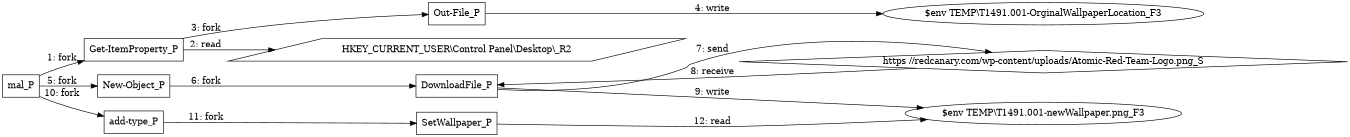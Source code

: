 digraph "T1491.001" {
rankdir="LR"
size="9"
fixedsize="false"
splines="true"
nodesep=0.3
ranksep=0
fontsize=10
overlap="scalexy"
engine= "neato"
	"mal_P" [node_type=Process shape=box]
	"Get-ItemProperty_P" [node_type=Process shape=box]
	"Out-File_P" [node_type=Process shape=box]
	"New-Object_P" [node_type=Process shape=box]
	"DownloadFile_P" [node_type=Process shape=box]
	"add-type_P" [node_type=Process shape=box]
	"SetWallpaper_P" [node_type=Process shape=box]
	"HKEY_CURRENT_USER\\Control Panel\\Desktop\\_R2" [node_type=Registry shape=parallelogram]
	"$env TEMP\\T1491.001-OrginalWallpaperLocation_F3" [node_type=File shape=ellipse]
	"$env TEMP\\T1491.001-newWallpaper.png_F3" [node_type=File shape=ellipse]
	"https //redcanary.com/wp-content/uploads/Atomic-Red-Team-Logo.png_S" [node_type=Socket shape=diamond]
	"mal_P" -> "Get-ItemProperty_P" [label="1: fork"]
	"Get-ItemProperty_P" -> "HKEY_CURRENT_USER\\Control Panel\\Desktop\\_R2" [label="2: read"]
	"Get-ItemProperty_P" -> "Out-File_P" [label="3: fork"]
	"Out-File_P" -> "$env TEMP\\T1491.001-OrginalWallpaperLocation_F3" [label="4: write"]
	"mal_P" -> "New-Object_P" [label="5: fork"]
	"New-Object_P" -> "DownloadFile_P" [label="6: fork"]
	"DownloadFile_P" -> "https //redcanary.com/wp-content/uploads/Atomic-Red-Team-Logo.png_S" [label="7: send"]
	"https //redcanary.com/wp-content/uploads/Atomic-Red-Team-Logo.png_S" -> "DownloadFile_P" [label="8: receive"]
	"DownloadFile_P" -> "$env TEMP\\T1491.001-newWallpaper.png_F3" [label="9: write"]
	"mal_P" -> "add-type_P" [label="10: fork"]
	"add-type_P" -> "SetWallpaper_P" [label="11: fork"]
	"SetWallpaper_P" -> "$env TEMP\\T1491.001-newWallpaper.png_F3" [label="12: read"]
}
